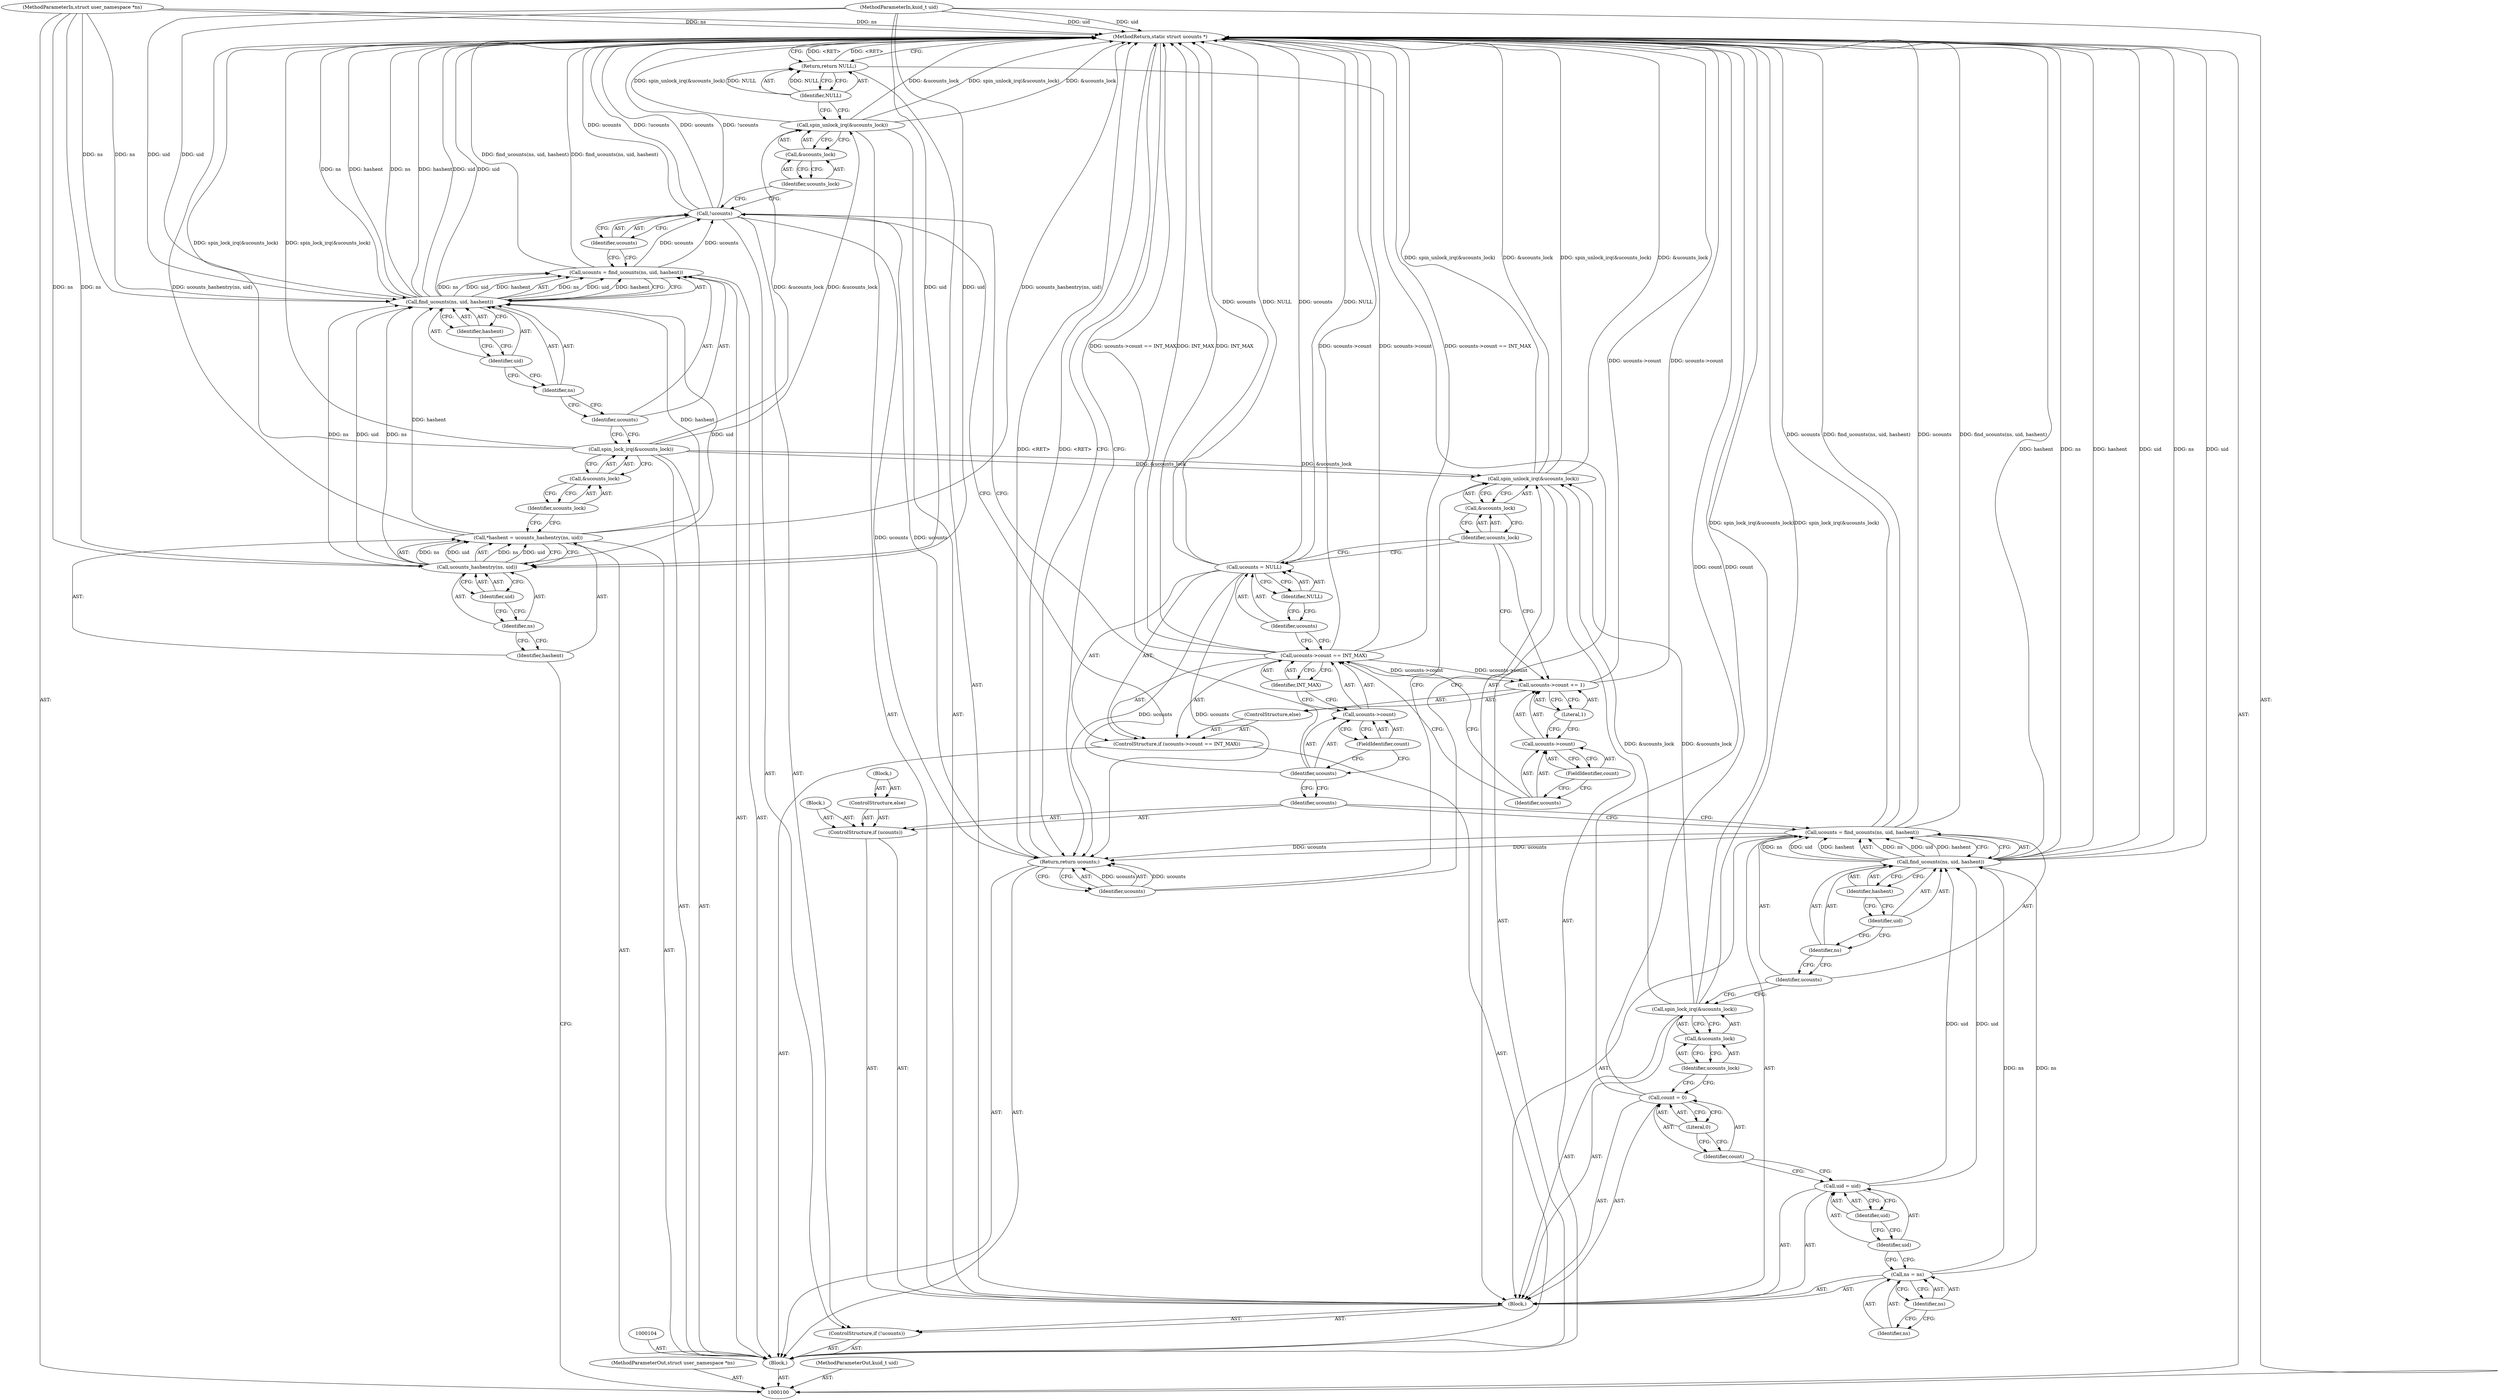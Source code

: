 digraph "0_linux_040757f738e13caaa9c5078bca79aa97e11dde88" {
"1000171" [label="(MethodReturn,static struct ucounts *)"];
"1000101" [label="(MethodParameterIn,struct user_namespace *ns)"];
"1000227" [label="(MethodParameterOut,struct user_namespace *ns)"];
"1000102" [label="(MethodParameterIn,kuid_t uid)"];
"1000228" [label="(MethodParameterOut,kuid_t uid)"];
"1000127" [label="(Identifier,NULL)"];
"1000126" [label="(Return,return NULL;)"];
"1000130" [label="(Identifier,ns)"];
"1000128" [label="(Call,ns = ns)"];
"1000129" [label="(Identifier,ns)"];
"1000133" [label="(Identifier,uid)"];
"1000131" [label="(Call,uid = uid)"];
"1000132" [label="(Identifier,uid)"];
"1000136" [label="(Literal,0)"];
"1000134" [label="(Call,count = 0)"];
"1000135" [label="(Identifier,count)"];
"1000138" [label="(Call,&ucounts_lock)"];
"1000139" [label="(Identifier,ucounts_lock)"];
"1000137" [label="(Call,spin_lock_irq(&ucounts_lock))"];
"1000103" [label="(Block,)"];
"1000142" [label="(Call,find_ucounts(ns, uid, hashent))"];
"1000143" [label="(Identifier,ns)"];
"1000140" [label="(Call,ucounts = find_ucounts(ns, uid, hashent))"];
"1000141" [label="(Identifier,ucounts)"];
"1000144" [label="(Identifier,uid)"];
"1000145" [label="(Identifier,hashent)"];
"1000148" [label="(Block,)"];
"1000146" [label="(ControlStructure,if (ucounts))"];
"1000147" [label="(Identifier,ucounts)"];
"1000149" [label="(ControlStructure,else)"];
"1000150" [label="(Block,)"];
"1000151" [label="(ControlStructure,if (ucounts->count == INT_MAX))"];
"1000155" [label="(FieldIdentifier,count)"];
"1000156" [label="(Identifier,INT_MAX)"];
"1000152" [label="(Call,ucounts->count == INT_MAX)"];
"1000153" [label="(Call,ucounts->count)"];
"1000154" [label="(Identifier,ucounts)"];
"1000159" [label="(Identifier,NULL)"];
"1000157" [label="(Call,ucounts = NULL)"];
"1000158" [label="(Identifier,ucounts)"];
"1000105" [label="(Call,*hashent = ucounts_hashentry(ns, uid))"];
"1000106" [label="(Identifier,hashent)"];
"1000107" [label="(Call,ucounts_hashentry(ns, uid))"];
"1000108" [label="(Identifier,ns)"];
"1000109" [label="(Identifier,uid)"];
"1000160" [label="(ControlStructure,else)"];
"1000164" [label="(FieldIdentifier,count)"];
"1000161" [label="(Call,ucounts->count += 1)"];
"1000162" [label="(Call,ucounts->count)"];
"1000163" [label="(Identifier,ucounts)"];
"1000165" [label="(Literal,1)"];
"1000167" [label="(Call,&ucounts_lock)"];
"1000168" [label="(Identifier,ucounts_lock)"];
"1000166" [label="(Call,spin_unlock_irq(&ucounts_lock))"];
"1000169" [label="(Return,return ucounts;)"];
"1000170" [label="(Identifier,ucounts)"];
"1000110" [label="(Call,spin_lock_irq(&ucounts_lock))"];
"1000111" [label="(Call,&ucounts_lock)"];
"1000112" [label="(Identifier,ucounts_lock)"];
"1000113" [label="(Call,ucounts = find_ucounts(ns, uid, hashent))"];
"1000114" [label="(Identifier,ucounts)"];
"1000115" [label="(Call,find_ucounts(ns, uid, hashent))"];
"1000116" [label="(Identifier,ns)"];
"1000117" [label="(Identifier,uid)"];
"1000118" [label="(Identifier,hashent)"];
"1000119" [label="(ControlStructure,if (!ucounts))"];
"1000122" [label="(Block,)"];
"1000120" [label="(Call,!ucounts)"];
"1000121" [label="(Identifier,ucounts)"];
"1000124" [label="(Call,&ucounts_lock)"];
"1000125" [label="(Identifier,ucounts_lock)"];
"1000123" [label="(Call,spin_unlock_irq(&ucounts_lock))"];
"1000171" -> "1000100"  [label="AST: "];
"1000171" -> "1000126"  [label="CFG: "];
"1000171" -> "1000169"  [label="CFG: "];
"1000169" -> "1000171"  [label="DDG: <RET>"];
"1000126" -> "1000171"  [label="DDG: <RET>"];
"1000140" -> "1000171"  [label="DDG: find_ucounts(ns, uid, hashent)"];
"1000140" -> "1000171"  [label="DDG: ucounts"];
"1000105" -> "1000171"  [label="DDG: ucounts_hashentry(ns, uid)"];
"1000152" -> "1000171"  [label="DDG: ucounts->count"];
"1000152" -> "1000171"  [label="DDG: ucounts->count == INT_MAX"];
"1000152" -> "1000171"  [label="DDG: INT_MAX"];
"1000115" -> "1000171"  [label="DDG: hashent"];
"1000115" -> "1000171"  [label="DDG: uid"];
"1000115" -> "1000171"  [label="DDG: ns"];
"1000102" -> "1000171"  [label="DDG: uid"];
"1000161" -> "1000171"  [label="DDG: ucounts->count"];
"1000137" -> "1000171"  [label="DDG: spin_lock_irq(&ucounts_lock)"];
"1000157" -> "1000171"  [label="DDG: NULL"];
"1000157" -> "1000171"  [label="DDG: ucounts"];
"1000123" -> "1000171"  [label="DDG: spin_unlock_irq(&ucounts_lock)"];
"1000123" -> "1000171"  [label="DDG: &ucounts_lock"];
"1000166" -> "1000171"  [label="DDG: spin_unlock_irq(&ucounts_lock)"];
"1000166" -> "1000171"  [label="DDG: &ucounts_lock"];
"1000142" -> "1000171"  [label="DDG: uid"];
"1000142" -> "1000171"  [label="DDG: ns"];
"1000142" -> "1000171"  [label="DDG: hashent"];
"1000113" -> "1000171"  [label="DDG: find_ucounts(ns, uid, hashent)"];
"1000120" -> "1000171"  [label="DDG: ucounts"];
"1000120" -> "1000171"  [label="DDG: !ucounts"];
"1000134" -> "1000171"  [label="DDG: count"];
"1000101" -> "1000171"  [label="DDG: ns"];
"1000110" -> "1000171"  [label="DDG: spin_lock_irq(&ucounts_lock)"];
"1000101" -> "1000100"  [label="AST: "];
"1000101" -> "1000171"  [label="DDG: ns"];
"1000101" -> "1000107"  [label="DDG: ns"];
"1000101" -> "1000115"  [label="DDG: ns"];
"1000227" -> "1000100"  [label="AST: "];
"1000102" -> "1000100"  [label="AST: "];
"1000102" -> "1000171"  [label="DDG: uid"];
"1000102" -> "1000107"  [label="DDG: uid"];
"1000102" -> "1000115"  [label="DDG: uid"];
"1000228" -> "1000100"  [label="AST: "];
"1000127" -> "1000126"  [label="AST: "];
"1000127" -> "1000123"  [label="CFG: "];
"1000126" -> "1000127"  [label="CFG: "];
"1000127" -> "1000126"  [label="DDG: NULL"];
"1000126" -> "1000122"  [label="AST: "];
"1000126" -> "1000127"  [label="CFG: "];
"1000127" -> "1000126"  [label="AST: "];
"1000171" -> "1000126"  [label="CFG: "];
"1000126" -> "1000171"  [label="DDG: <RET>"];
"1000127" -> "1000126"  [label="DDG: NULL"];
"1000130" -> "1000128"  [label="AST: "];
"1000130" -> "1000129"  [label="CFG: "];
"1000128" -> "1000130"  [label="CFG: "];
"1000128" -> "1000122"  [label="AST: "];
"1000128" -> "1000130"  [label="CFG: "];
"1000129" -> "1000128"  [label="AST: "];
"1000130" -> "1000128"  [label="AST: "];
"1000132" -> "1000128"  [label="CFG: "];
"1000128" -> "1000142"  [label="DDG: ns"];
"1000129" -> "1000128"  [label="AST: "];
"1000130" -> "1000129"  [label="CFG: "];
"1000133" -> "1000131"  [label="AST: "];
"1000133" -> "1000132"  [label="CFG: "];
"1000131" -> "1000133"  [label="CFG: "];
"1000131" -> "1000122"  [label="AST: "];
"1000131" -> "1000133"  [label="CFG: "];
"1000132" -> "1000131"  [label="AST: "];
"1000133" -> "1000131"  [label="AST: "];
"1000135" -> "1000131"  [label="CFG: "];
"1000131" -> "1000142"  [label="DDG: uid"];
"1000132" -> "1000131"  [label="AST: "];
"1000132" -> "1000128"  [label="CFG: "];
"1000133" -> "1000132"  [label="CFG: "];
"1000136" -> "1000134"  [label="AST: "];
"1000136" -> "1000135"  [label="CFG: "];
"1000134" -> "1000136"  [label="CFG: "];
"1000134" -> "1000122"  [label="AST: "];
"1000134" -> "1000136"  [label="CFG: "];
"1000135" -> "1000134"  [label="AST: "];
"1000136" -> "1000134"  [label="AST: "];
"1000139" -> "1000134"  [label="CFG: "];
"1000134" -> "1000171"  [label="DDG: count"];
"1000135" -> "1000134"  [label="AST: "];
"1000135" -> "1000131"  [label="CFG: "];
"1000136" -> "1000135"  [label="CFG: "];
"1000138" -> "1000137"  [label="AST: "];
"1000138" -> "1000139"  [label="CFG: "];
"1000139" -> "1000138"  [label="AST: "];
"1000137" -> "1000138"  [label="CFG: "];
"1000139" -> "1000138"  [label="AST: "];
"1000139" -> "1000134"  [label="CFG: "];
"1000138" -> "1000139"  [label="CFG: "];
"1000137" -> "1000122"  [label="AST: "];
"1000137" -> "1000138"  [label="CFG: "];
"1000138" -> "1000137"  [label="AST: "];
"1000141" -> "1000137"  [label="CFG: "];
"1000137" -> "1000171"  [label="DDG: spin_lock_irq(&ucounts_lock)"];
"1000137" -> "1000166"  [label="DDG: &ucounts_lock"];
"1000103" -> "1000100"  [label="AST: "];
"1000104" -> "1000103"  [label="AST: "];
"1000105" -> "1000103"  [label="AST: "];
"1000110" -> "1000103"  [label="AST: "];
"1000113" -> "1000103"  [label="AST: "];
"1000119" -> "1000103"  [label="AST: "];
"1000151" -> "1000103"  [label="AST: "];
"1000166" -> "1000103"  [label="AST: "];
"1000169" -> "1000103"  [label="AST: "];
"1000142" -> "1000140"  [label="AST: "];
"1000142" -> "1000145"  [label="CFG: "];
"1000143" -> "1000142"  [label="AST: "];
"1000144" -> "1000142"  [label="AST: "];
"1000145" -> "1000142"  [label="AST: "];
"1000140" -> "1000142"  [label="CFG: "];
"1000142" -> "1000171"  [label="DDG: uid"];
"1000142" -> "1000171"  [label="DDG: ns"];
"1000142" -> "1000171"  [label="DDG: hashent"];
"1000142" -> "1000140"  [label="DDG: ns"];
"1000142" -> "1000140"  [label="DDG: uid"];
"1000142" -> "1000140"  [label="DDG: hashent"];
"1000128" -> "1000142"  [label="DDG: ns"];
"1000131" -> "1000142"  [label="DDG: uid"];
"1000143" -> "1000142"  [label="AST: "];
"1000143" -> "1000141"  [label="CFG: "];
"1000144" -> "1000143"  [label="CFG: "];
"1000140" -> "1000122"  [label="AST: "];
"1000140" -> "1000142"  [label="CFG: "];
"1000141" -> "1000140"  [label="AST: "];
"1000142" -> "1000140"  [label="AST: "];
"1000147" -> "1000140"  [label="CFG: "];
"1000140" -> "1000171"  [label="DDG: find_ucounts(ns, uid, hashent)"];
"1000140" -> "1000171"  [label="DDG: ucounts"];
"1000142" -> "1000140"  [label="DDG: ns"];
"1000142" -> "1000140"  [label="DDG: uid"];
"1000142" -> "1000140"  [label="DDG: hashent"];
"1000140" -> "1000169"  [label="DDG: ucounts"];
"1000141" -> "1000140"  [label="AST: "];
"1000141" -> "1000137"  [label="CFG: "];
"1000143" -> "1000141"  [label="CFG: "];
"1000144" -> "1000142"  [label="AST: "];
"1000144" -> "1000143"  [label="CFG: "];
"1000145" -> "1000144"  [label="CFG: "];
"1000145" -> "1000142"  [label="AST: "];
"1000145" -> "1000144"  [label="CFG: "];
"1000142" -> "1000145"  [label="CFG: "];
"1000148" -> "1000146"  [label="AST: "];
"1000146" -> "1000122"  [label="AST: "];
"1000147" -> "1000146"  [label="AST: "];
"1000148" -> "1000146"  [label="AST: "];
"1000149" -> "1000146"  [label="AST: "];
"1000147" -> "1000146"  [label="AST: "];
"1000147" -> "1000140"  [label="CFG: "];
"1000154" -> "1000147"  [label="CFG: "];
"1000149" -> "1000146"  [label="AST: "];
"1000150" -> "1000149"  [label="AST: "];
"1000150" -> "1000149"  [label="AST: "];
"1000151" -> "1000103"  [label="AST: "];
"1000152" -> "1000151"  [label="AST: "];
"1000157" -> "1000151"  [label="AST: "];
"1000160" -> "1000151"  [label="AST: "];
"1000155" -> "1000153"  [label="AST: "];
"1000155" -> "1000154"  [label="CFG: "];
"1000153" -> "1000155"  [label="CFG: "];
"1000156" -> "1000152"  [label="AST: "];
"1000156" -> "1000153"  [label="CFG: "];
"1000152" -> "1000156"  [label="CFG: "];
"1000152" -> "1000151"  [label="AST: "];
"1000152" -> "1000156"  [label="CFG: "];
"1000153" -> "1000152"  [label="AST: "];
"1000156" -> "1000152"  [label="AST: "];
"1000158" -> "1000152"  [label="CFG: "];
"1000163" -> "1000152"  [label="CFG: "];
"1000152" -> "1000171"  [label="DDG: ucounts->count"];
"1000152" -> "1000171"  [label="DDG: ucounts->count == INT_MAX"];
"1000152" -> "1000171"  [label="DDG: INT_MAX"];
"1000152" -> "1000161"  [label="DDG: ucounts->count"];
"1000153" -> "1000152"  [label="AST: "];
"1000153" -> "1000155"  [label="CFG: "];
"1000154" -> "1000153"  [label="AST: "];
"1000155" -> "1000153"  [label="AST: "];
"1000156" -> "1000153"  [label="CFG: "];
"1000154" -> "1000153"  [label="AST: "];
"1000154" -> "1000147"  [label="CFG: "];
"1000154" -> "1000120"  [label="CFG: "];
"1000155" -> "1000154"  [label="CFG: "];
"1000159" -> "1000157"  [label="AST: "];
"1000159" -> "1000158"  [label="CFG: "];
"1000157" -> "1000159"  [label="CFG: "];
"1000157" -> "1000151"  [label="AST: "];
"1000157" -> "1000159"  [label="CFG: "];
"1000158" -> "1000157"  [label="AST: "];
"1000159" -> "1000157"  [label="AST: "];
"1000168" -> "1000157"  [label="CFG: "];
"1000157" -> "1000171"  [label="DDG: NULL"];
"1000157" -> "1000171"  [label="DDG: ucounts"];
"1000157" -> "1000169"  [label="DDG: ucounts"];
"1000158" -> "1000157"  [label="AST: "];
"1000158" -> "1000152"  [label="CFG: "];
"1000159" -> "1000158"  [label="CFG: "];
"1000105" -> "1000103"  [label="AST: "];
"1000105" -> "1000107"  [label="CFG: "];
"1000106" -> "1000105"  [label="AST: "];
"1000107" -> "1000105"  [label="AST: "];
"1000112" -> "1000105"  [label="CFG: "];
"1000105" -> "1000171"  [label="DDG: ucounts_hashentry(ns, uid)"];
"1000107" -> "1000105"  [label="DDG: ns"];
"1000107" -> "1000105"  [label="DDG: uid"];
"1000105" -> "1000115"  [label="DDG: hashent"];
"1000106" -> "1000105"  [label="AST: "];
"1000106" -> "1000100"  [label="CFG: "];
"1000108" -> "1000106"  [label="CFG: "];
"1000107" -> "1000105"  [label="AST: "];
"1000107" -> "1000109"  [label="CFG: "];
"1000108" -> "1000107"  [label="AST: "];
"1000109" -> "1000107"  [label="AST: "];
"1000105" -> "1000107"  [label="CFG: "];
"1000107" -> "1000105"  [label="DDG: ns"];
"1000107" -> "1000105"  [label="DDG: uid"];
"1000101" -> "1000107"  [label="DDG: ns"];
"1000102" -> "1000107"  [label="DDG: uid"];
"1000107" -> "1000115"  [label="DDG: ns"];
"1000107" -> "1000115"  [label="DDG: uid"];
"1000108" -> "1000107"  [label="AST: "];
"1000108" -> "1000106"  [label="CFG: "];
"1000109" -> "1000108"  [label="CFG: "];
"1000109" -> "1000107"  [label="AST: "];
"1000109" -> "1000108"  [label="CFG: "];
"1000107" -> "1000109"  [label="CFG: "];
"1000160" -> "1000151"  [label="AST: "];
"1000161" -> "1000160"  [label="AST: "];
"1000164" -> "1000162"  [label="AST: "];
"1000164" -> "1000163"  [label="CFG: "];
"1000162" -> "1000164"  [label="CFG: "];
"1000161" -> "1000160"  [label="AST: "];
"1000161" -> "1000165"  [label="CFG: "];
"1000162" -> "1000161"  [label="AST: "];
"1000165" -> "1000161"  [label="AST: "];
"1000168" -> "1000161"  [label="CFG: "];
"1000161" -> "1000171"  [label="DDG: ucounts->count"];
"1000152" -> "1000161"  [label="DDG: ucounts->count"];
"1000162" -> "1000161"  [label="AST: "];
"1000162" -> "1000164"  [label="CFG: "];
"1000163" -> "1000162"  [label="AST: "];
"1000164" -> "1000162"  [label="AST: "];
"1000165" -> "1000162"  [label="CFG: "];
"1000163" -> "1000162"  [label="AST: "];
"1000163" -> "1000152"  [label="CFG: "];
"1000164" -> "1000163"  [label="CFG: "];
"1000165" -> "1000161"  [label="AST: "];
"1000165" -> "1000162"  [label="CFG: "];
"1000161" -> "1000165"  [label="CFG: "];
"1000167" -> "1000166"  [label="AST: "];
"1000167" -> "1000168"  [label="CFG: "];
"1000168" -> "1000167"  [label="AST: "];
"1000166" -> "1000167"  [label="CFG: "];
"1000168" -> "1000167"  [label="AST: "];
"1000168" -> "1000157"  [label="CFG: "];
"1000168" -> "1000161"  [label="CFG: "];
"1000167" -> "1000168"  [label="CFG: "];
"1000166" -> "1000103"  [label="AST: "];
"1000166" -> "1000167"  [label="CFG: "];
"1000167" -> "1000166"  [label="AST: "];
"1000170" -> "1000166"  [label="CFG: "];
"1000166" -> "1000171"  [label="DDG: spin_unlock_irq(&ucounts_lock)"];
"1000166" -> "1000171"  [label="DDG: &ucounts_lock"];
"1000137" -> "1000166"  [label="DDG: &ucounts_lock"];
"1000110" -> "1000166"  [label="DDG: &ucounts_lock"];
"1000169" -> "1000103"  [label="AST: "];
"1000169" -> "1000170"  [label="CFG: "];
"1000170" -> "1000169"  [label="AST: "];
"1000171" -> "1000169"  [label="CFG: "];
"1000169" -> "1000171"  [label="DDG: <RET>"];
"1000170" -> "1000169"  [label="DDG: ucounts"];
"1000140" -> "1000169"  [label="DDG: ucounts"];
"1000157" -> "1000169"  [label="DDG: ucounts"];
"1000120" -> "1000169"  [label="DDG: ucounts"];
"1000170" -> "1000169"  [label="AST: "];
"1000170" -> "1000166"  [label="CFG: "];
"1000169" -> "1000170"  [label="CFG: "];
"1000170" -> "1000169"  [label="DDG: ucounts"];
"1000110" -> "1000103"  [label="AST: "];
"1000110" -> "1000111"  [label="CFG: "];
"1000111" -> "1000110"  [label="AST: "];
"1000114" -> "1000110"  [label="CFG: "];
"1000110" -> "1000171"  [label="DDG: spin_lock_irq(&ucounts_lock)"];
"1000110" -> "1000123"  [label="DDG: &ucounts_lock"];
"1000110" -> "1000166"  [label="DDG: &ucounts_lock"];
"1000111" -> "1000110"  [label="AST: "];
"1000111" -> "1000112"  [label="CFG: "];
"1000112" -> "1000111"  [label="AST: "];
"1000110" -> "1000111"  [label="CFG: "];
"1000112" -> "1000111"  [label="AST: "];
"1000112" -> "1000105"  [label="CFG: "];
"1000111" -> "1000112"  [label="CFG: "];
"1000113" -> "1000103"  [label="AST: "];
"1000113" -> "1000115"  [label="CFG: "];
"1000114" -> "1000113"  [label="AST: "];
"1000115" -> "1000113"  [label="AST: "];
"1000121" -> "1000113"  [label="CFG: "];
"1000113" -> "1000171"  [label="DDG: find_ucounts(ns, uid, hashent)"];
"1000115" -> "1000113"  [label="DDG: ns"];
"1000115" -> "1000113"  [label="DDG: uid"];
"1000115" -> "1000113"  [label="DDG: hashent"];
"1000113" -> "1000120"  [label="DDG: ucounts"];
"1000114" -> "1000113"  [label="AST: "];
"1000114" -> "1000110"  [label="CFG: "];
"1000116" -> "1000114"  [label="CFG: "];
"1000115" -> "1000113"  [label="AST: "];
"1000115" -> "1000118"  [label="CFG: "];
"1000116" -> "1000115"  [label="AST: "];
"1000117" -> "1000115"  [label="AST: "];
"1000118" -> "1000115"  [label="AST: "];
"1000113" -> "1000115"  [label="CFG: "];
"1000115" -> "1000171"  [label="DDG: hashent"];
"1000115" -> "1000171"  [label="DDG: uid"];
"1000115" -> "1000171"  [label="DDG: ns"];
"1000115" -> "1000113"  [label="DDG: ns"];
"1000115" -> "1000113"  [label="DDG: uid"];
"1000115" -> "1000113"  [label="DDG: hashent"];
"1000107" -> "1000115"  [label="DDG: ns"];
"1000107" -> "1000115"  [label="DDG: uid"];
"1000101" -> "1000115"  [label="DDG: ns"];
"1000102" -> "1000115"  [label="DDG: uid"];
"1000105" -> "1000115"  [label="DDG: hashent"];
"1000116" -> "1000115"  [label="AST: "];
"1000116" -> "1000114"  [label="CFG: "];
"1000117" -> "1000116"  [label="CFG: "];
"1000117" -> "1000115"  [label="AST: "];
"1000117" -> "1000116"  [label="CFG: "];
"1000118" -> "1000117"  [label="CFG: "];
"1000118" -> "1000115"  [label="AST: "];
"1000118" -> "1000117"  [label="CFG: "];
"1000115" -> "1000118"  [label="CFG: "];
"1000119" -> "1000103"  [label="AST: "];
"1000120" -> "1000119"  [label="AST: "];
"1000122" -> "1000119"  [label="AST: "];
"1000122" -> "1000119"  [label="AST: "];
"1000123" -> "1000122"  [label="AST: "];
"1000126" -> "1000122"  [label="AST: "];
"1000128" -> "1000122"  [label="AST: "];
"1000131" -> "1000122"  [label="AST: "];
"1000134" -> "1000122"  [label="AST: "];
"1000137" -> "1000122"  [label="AST: "];
"1000140" -> "1000122"  [label="AST: "];
"1000146" -> "1000122"  [label="AST: "];
"1000120" -> "1000119"  [label="AST: "];
"1000120" -> "1000121"  [label="CFG: "];
"1000121" -> "1000120"  [label="AST: "];
"1000125" -> "1000120"  [label="CFG: "];
"1000154" -> "1000120"  [label="CFG: "];
"1000120" -> "1000171"  [label="DDG: ucounts"];
"1000120" -> "1000171"  [label="DDG: !ucounts"];
"1000113" -> "1000120"  [label="DDG: ucounts"];
"1000120" -> "1000169"  [label="DDG: ucounts"];
"1000121" -> "1000120"  [label="AST: "];
"1000121" -> "1000113"  [label="CFG: "];
"1000120" -> "1000121"  [label="CFG: "];
"1000124" -> "1000123"  [label="AST: "];
"1000124" -> "1000125"  [label="CFG: "];
"1000125" -> "1000124"  [label="AST: "];
"1000123" -> "1000124"  [label="CFG: "];
"1000125" -> "1000124"  [label="AST: "];
"1000125" -> "1000120"  [label="CFG: "];
"1000124" -> "1000125"  [label="CFG: "];
"1000123" -> "1000122"  [label="AST: "];
"1000123" -> "1000124"  [label="CFG: "];
"1000124" -> "1000123"  [label="AST: "];
"1000127" -> "1000123"  [label="CFG: "];
"1000123" -> "1000171"  [label="DDG: spin_unlock_irq(&ucounts_lock)"];
"1000123" -> "1000171"  [label="DDG: &ucounts_lock"];
"1000110" -> "1000123"  [label="DDG: &ucounts_lock"];
}
